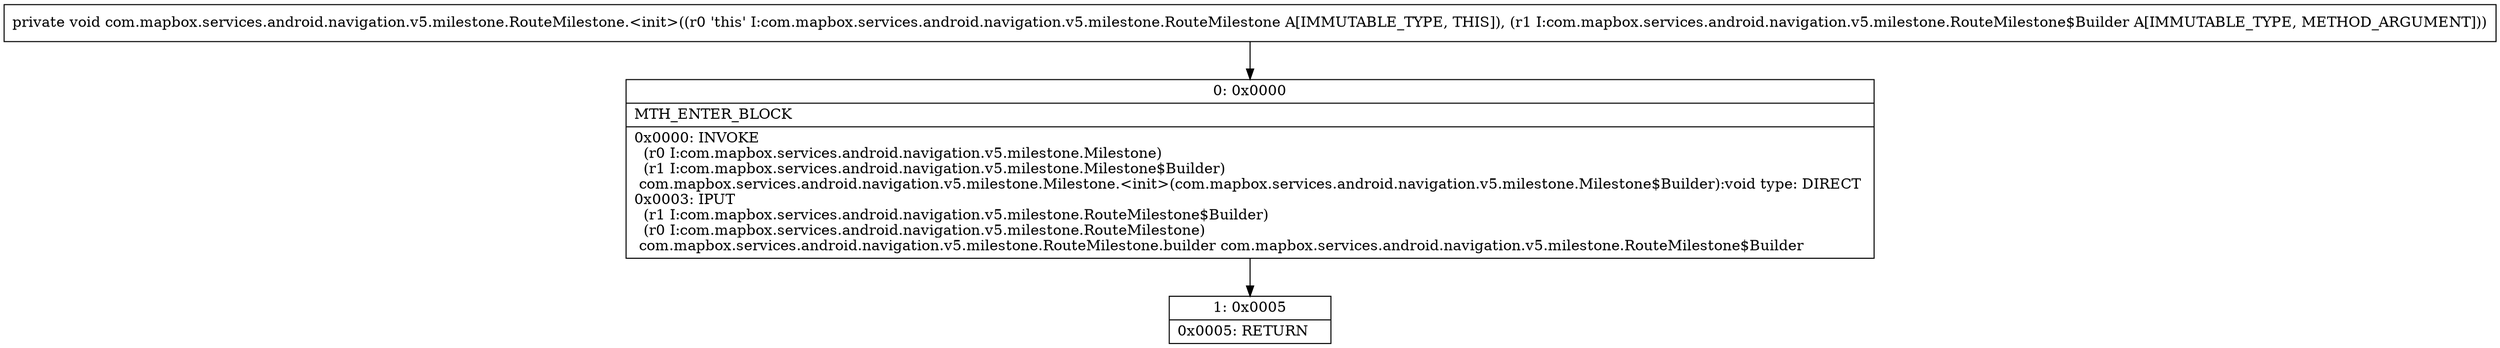 digraph "CFG forcom.mapbox.services.android.navigation.v5.milestone.RouteMilestone.\<init\>(Lcom\/mapbox\/services\/android\/navigation\/v5\/milestone\/RouteMilestone$Builder;)V" {
Node_0 [shape=record,label="{0\:\ 0x0000|MTH_ENTER_BLOCK\l|0x0000: INVOKE  \l  (r0 I:com.mapbox.services.android.navigation.v5.milestone.Milestone)\l  (r1 I:com.mapbox.services.android.navigation.v5.milestone.Milestone$Builder)\l com.mapbox.services.android.navigation.v5.milestone.Milestone.\<init\>(com.mapbox.services.android.navigation.v5.milestone.Milestone$Builder):void type: DIRECT \l0x0003: IPUT  \l  (r1 I:com.mapbox.services.android.navigation.v5.milestone.RouteMilestone$Builder)\l  (r0 I:com.mapbox.services.android.navigation.v5.milestone.RouteMilestone)\l com.mapbox.services.android.navigation.v5.milestone.RouteMilestone.builder com.mapbox.services.android.navigation.v5.milestone.RouteMilestone$Builder \l}"];
Node_1 [shape=record,label="{1\:\ 0x0005|0x0005: RETURN   \l}"];
MethodNode[shape=record,label="{private void com.mapbox.services.android.navigation.v5.milestone.RouteMilestone.\<init\>((r0 'this' I:com.mapbox.services.android.navigation.v5.milestone.RouteMilestone A[IMMUTABLE_TYPE, THIS]), (r1 I:com.mapbox.services.android.navigation.v5.milestone.RouteMilestone$Builder A[IMMUTABLE_TYPE, METHOD_ARGUMENT])) }"];
MethodNode -> Node_0;
Node_0 -> Node_1;
}

